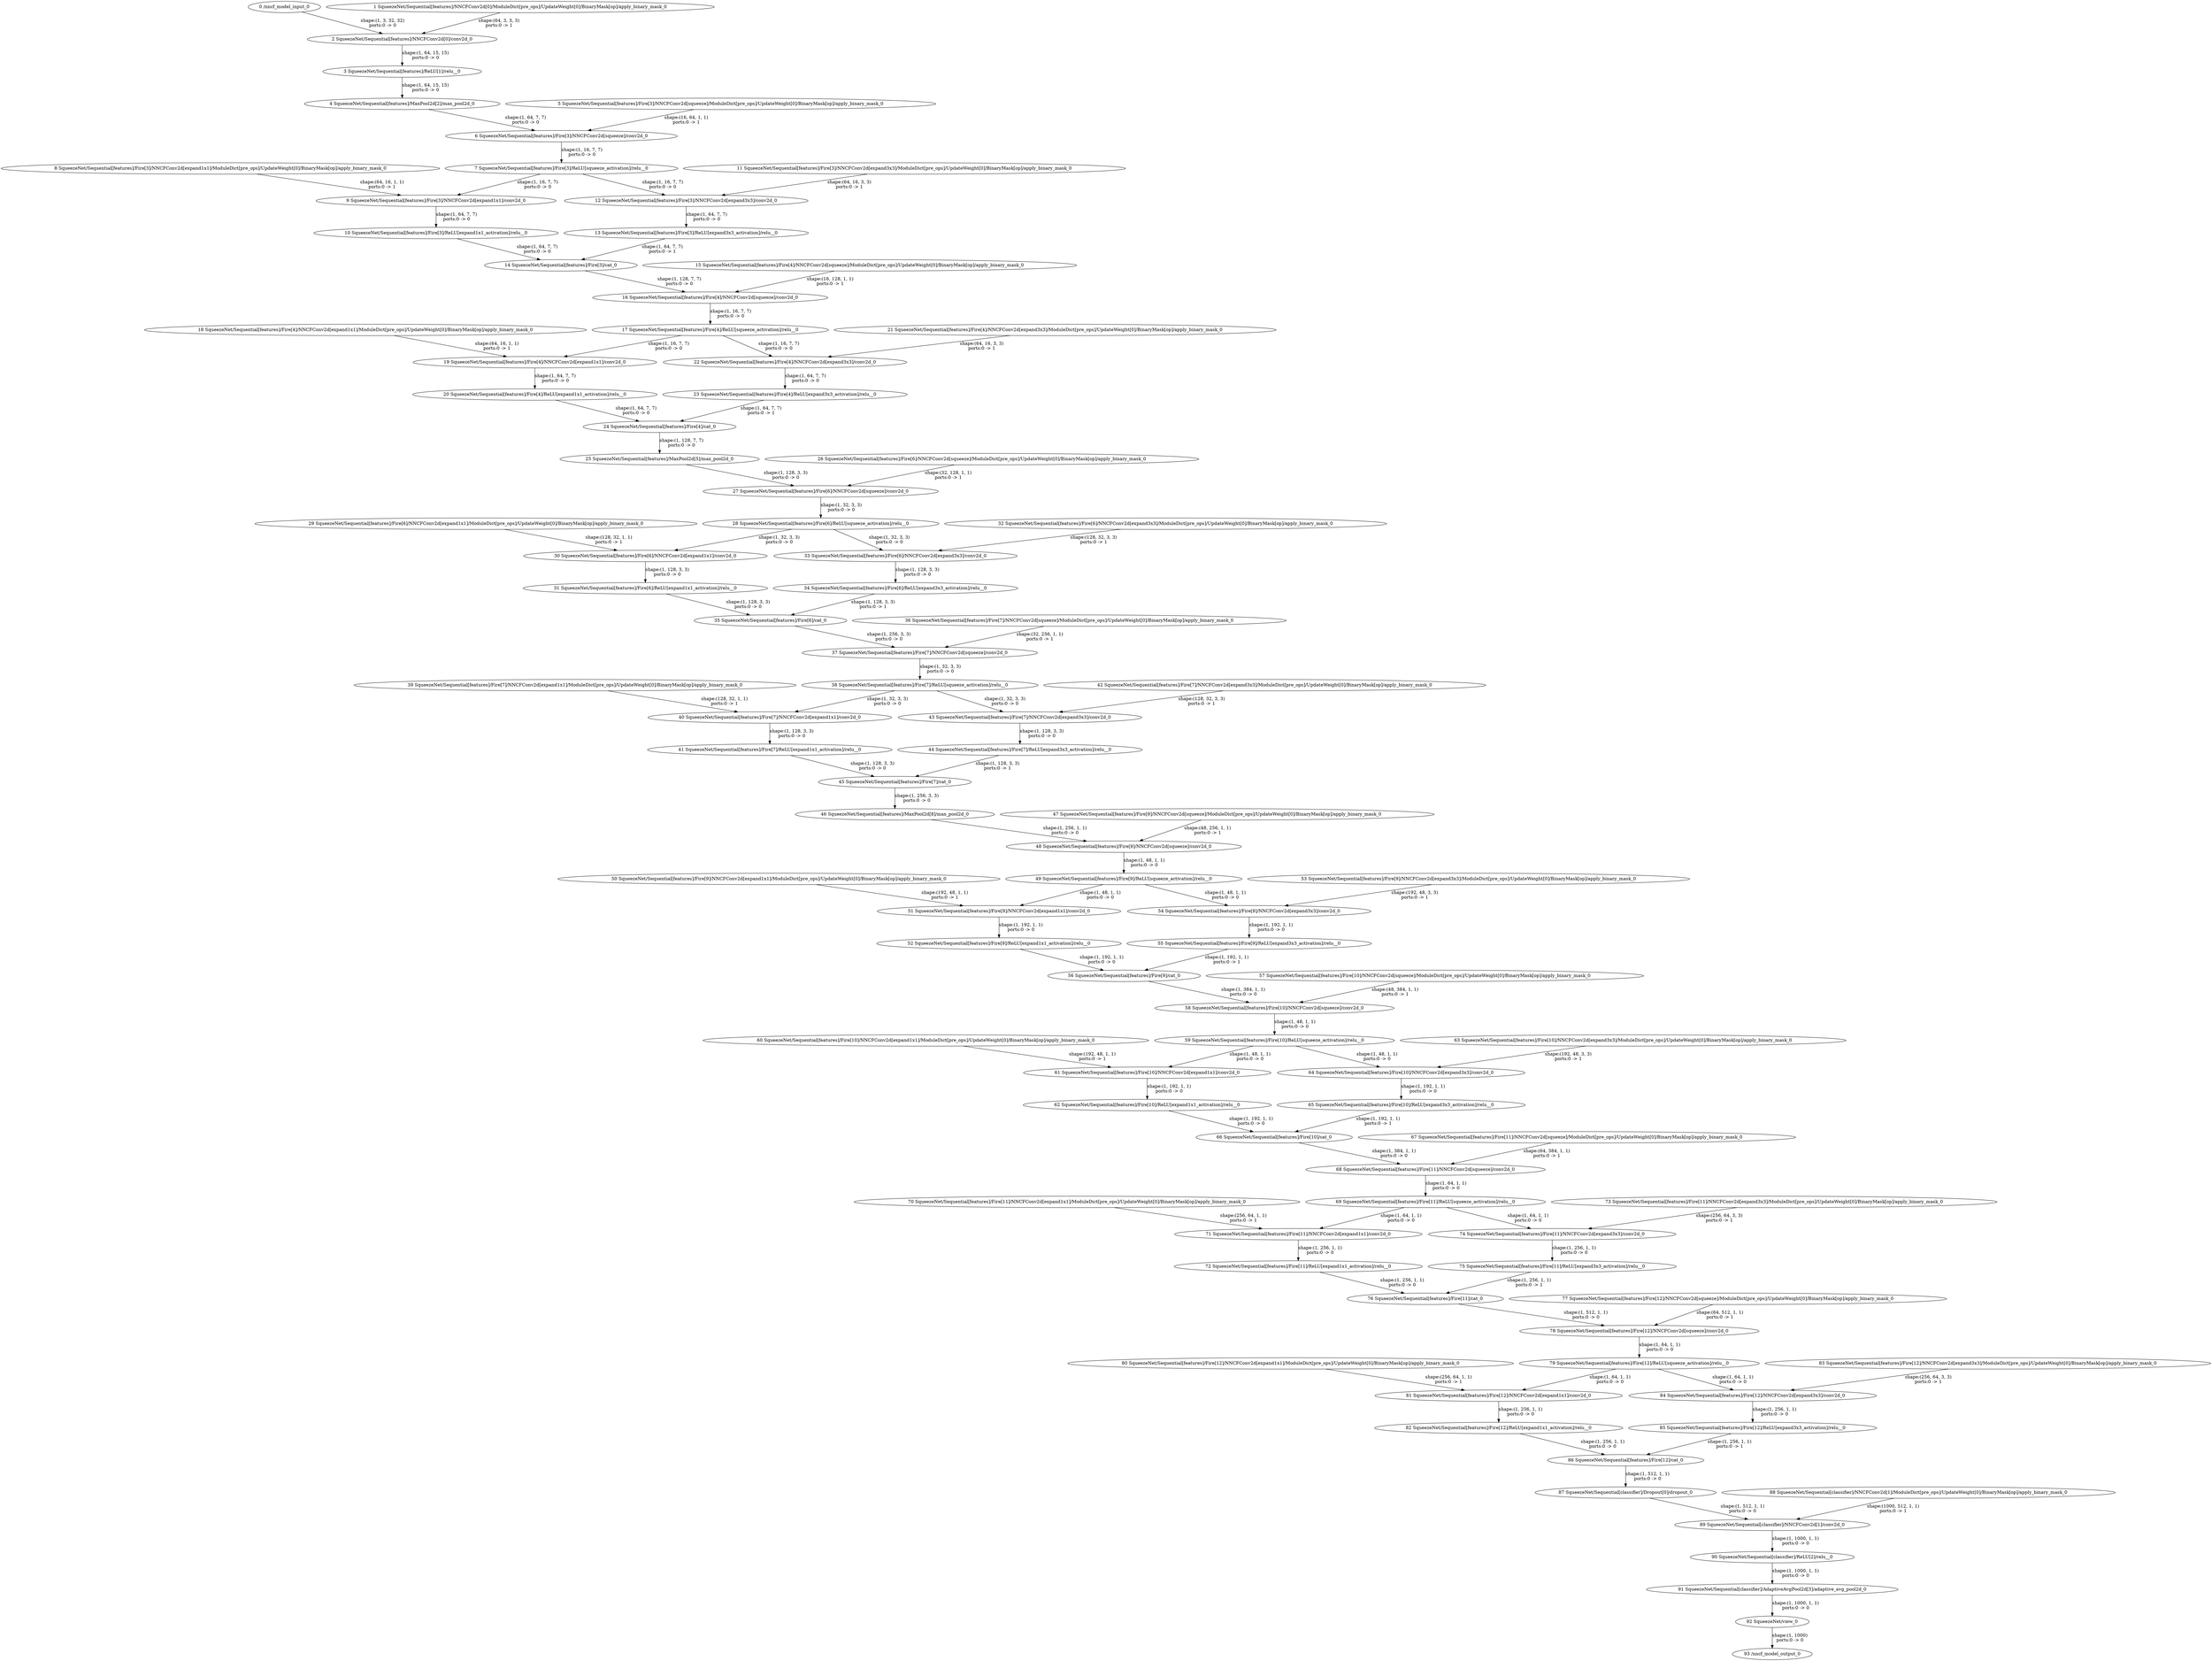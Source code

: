 strict digraph  {
"0 /nncf_model_input_0" [id=0, type=nncf_model_input];
"1 SqueezeNet/Sequential[features]/NNCFConv2d[0]/ModuleDict[pre_ops]/UpdateWeight[0]/BinaryMask[op]/apply_binary_mask_0" [id=1, type=apply_binary_mask];
"2 SqueezeNet/Sequential[features]/NNCFConv2d[0]/conv2d_0" [id=2, type=conv2d];
"3 SqueezeNet/Sequential[features]/ReLU[1]/relu__0" [id=3, type=relu_];
"4 SqueezeNet/Sequential[features]/MaxPool2d[2]/max_pool2d_0" [id=4, type=max_pool2d];
"5 SqueezeNet/Sequential[features]/Fire[3]/NNCFConv2d[squeeze]/ModuleDict[pre_ops]/UpdateWeight[0]/BinaryMask[op]/apply_binary_mask_0" [id=5, type=apply_binary_mask];
"6 SqueezeNet/Sequential[features]/Fire[3]/NNCFConv2d[squeeze]/conv2d_0" [id=6, type=conv2d];
"7 SqueezeNet/Sequential[features]/Fire[3]/ReLU[squeeze_activation]/relu__0" [id=7, type=relu_];
"8 SqueezeNet/Sequential[features]/Fire[3]/NNCFConv2d[expand1x1]/ModuleDict[pre_ops]/UpdateWeight[0]/BinaryMask[op]/apply_binary_mask_0" [id=8, type=apply_binary_mask];
"9 SqueezeNet/Sequential[features]/Fire[3]/NNCFConv2d[expand1x1]/conv2d_0" [id=9, type=conv2d];
"10 SqueezeNet/Sequential[features]/Fire[3]/ReLU[expand1x1_activation]/relu__0" [id=10, type=relu_];
"11 SqueezeNet/Sequential[features]/Fire[3]/NNCFConv2d[expand3x3]/ModuleDict[pre_ops]/UpdateWeight[0]/BinaryMask[op]/apply_binary_mask_0" [id=11, type=apply_binary_mask];
"12 SqueezeNet/Sequential[features]/Fire[3]/NNCFConv2d[expand3x3]/conv2d_0" [id=12, type=conv2d];
"13 SqueezeNet/Sequential[features]/Fire[3]/ReLU[expand3x3_activation]/relu__0" [id=13, type=relu_];
"14 SqueezeNet/Sequential[features]/Fire[3]/cat_0" [id=14, type=cat];
"15 SqueezeNet/Sequential[features]/Fire[4]/NNCFConv2d[squeeze]/ModuleDict[pre_ops]/UpdateWeight[0]/BinaryMask[op]/apply_binary_mask_0" [id=15, type=apply_binary_mask];
"16 SqueezeNet/Sequential[features]/Fire[4]/NNCFConv2d[squeeze]/conv2d_0" [id=16, type=conv2d];
"17 SqueezeNet/Sequential[features]/Fire[4]/ReLU[squeeze_activation]/relu__0" [id=17, type=relu_];
"18 SqueezeNet/Sequential[features]/Fire[4]/NNCFConv2d[expand1x1]/ModuleDict[pre_ops]/UpdateWeight[0]/BinaryMask[op]/apply_binary_mask_0" [id=18, type=apply_binary_mask];
"19 SqueezeNet/Sequential[features]/Fire[4]/NNCFConv2d[expand1x1]/conv2d_0" [id=19, type=conv2d];
"20 SqueezeNet/Sequential[features]/Fire[4]/ReLU[expand1x1_activation]/relu__0" [id=20, type=relu_];
"21 SqueezeNet/Sequential[features]/Fire[4]/NNCFConv2d[expand3x3]/ModuleDict[pre_ops]/UpdateWeight[0]/BinaryMask[op]/apply_binary_mask_0" [id=21, type=apply_binary_mask];
"22 SqueezeNet/Sequential[features]/Fire[4]/NNCFConv2d[expand3x3]/conv2d_0" [id=22, type=conv2d];
"23 SqueezeNet/Sequential[features]/Fire[4]/ReLU[expand3x3_activation]/relu__0" [id=23, type=relu_];
"24 SqueezeNet/Sequential[features]/Fire[4]/cat_0" [id=24, type=cat];
"25 SqueezeNet/Sequential[features]/MaxPool2d[5]/max_pool2d_0" [id=25, type=max_pool2d];
"26 SqueezeNet/Sequential[features]/Fire[6]/NNCFConv2d[squeeze]/ModuleDict[pre_ops]/UpdateWeight[0]/BinaryMask[op]/apply_binary_mask_0" [id=26, type=apply_binary_mask];
"27 SqueezeNet/Sequential[features]/Fire[6]/NNCFConv2d[squeeze]/conv2d_0" [id=27, type=conv2d];
"28 SqueezeNet/Sequential[features]/Fire[6]/ReLU[squeeze_activation]/relu__0" [id=28, type=relu_];
"29 SqueezeNet/Sequential[features]/Fire[6]/NNCFConv2d[expand1x1]/ModuleDict[pre_ops]/UpdateWeight[0]/BinaryMask[op]/apply_binary_mask_0" [id=29, type=apply_binary_mask];
"30 SqueezeNet/Sequential[features]/Fire[6]/NNCFConv2d[expand1x1]/conv2d_0" [id=30, type=conv2d];
"31 SqueezeNet/Sequential[features]/Fire[6]/ReLU[expand1x1_activation]/relu__0" [id=31, type=relu_];
"32 SqueezeNet/Sequential[features]/Fire[6]/NNCFConv2d[expand3x3]/ModuleDict[pre_ops]/UpdateWeight[0]/BinaryMask[op]/apply_binary_mask_0" [id=32, type=apply_binary_mask];
"33 SqueezeNet/Sequential[features]/Fire[6]/NNCFConv2d[expand3x3]/conv2d_0" [id=33, type=conv2d];
"34 SqueezeNet/Sequential[features]/Fire[6]/ReLU[expand3x3_activation]/relu__0" [id=34, type=relu_];
"35 SqueezeNet/Sequential[features]/Fire[6]/cat_0" [id=35, type=cat];
"36 SqueezeNet/Sequential[features]/Fire[7]/NNCFConv2d[squeeze]/ModuleDict[pre_ops]/UpdateWeight[0]/BinaryMask[op]/apply_binary_mask_0" [id=36, type=apply_binary_mask];
"37 SqueezeNet/Sequential[features]/Fire[7]/NNCFConv2d[squeeze]/conv2d_0" [id=37, type=conv2d];
"38 SqueezeNet/Sequential[features]/Fire[7]/ReLU[squeeze_activation]/relu__0" [id=38, type=relu_];
"39 SqueezeNet/Sequential[features]/Fire[7]/NNCFConv2d[expand1x1]/ModuleDict[pre_ops]/UpdateWeight[0]/BinaryMask[op]/apply_binary_mask_0" [id=39, type=apply_binary_mask];
"40 SqueezeNet/Sequential[features]/Fire[7]/NNCFConv2d[expand1x1]/conv2d_0" [id=40, type=conv2d];
"41 SqueezeNet/Sequential[features]/Fire[7]/ReLU[expand1x1_activation]/relu__0" [id=41, type=relu_];
"42 SqueezeNet/Sequential[features]/Fire[7]/NNCFConv2d[expand3x3]/ModuleDict[pre_ops]/UpdateWeight[0]/BinaryMask[op]/apply_binary_mask_0" [id=42, type=apply_binary_mask];
"43 SqueezeNet/Sequential[features]/Fire[7]/NNCFConv2d[expand3x3]/conv2d_0" [id=43, type=conv2d];
"44 SqueezeNet/Sequential[features]/Fire[7]/ReLU[expand3x3_activation]/relu__0" [id=44, type=relu_];
"45 SqueezeNet/Sequential[features]/Fire[7]/cat_0" [id=45, type=cat];
"46 SqueezeNet/Sequential[features]/MaxPool2d[8]/max_pool2d_0" [id=46, type=max_pool2d];
"47 SqueezeNet/Sequential[features]/Fire[9]/NNCFConv2d[squeeze]/ModuleDict[pre_ops]/UpdateWeight[0]/BinaryMask[op]/apply_binary_mask_0" [id=47, type=apply_binary_mask];
"48 SqueezeNet/Sequential[features]/Fire[9]/NNCFConv2d[squeeze]/conv2d_0" [id=48, type=conv2d];
"49 SqueezeNet/Sequential[features]/Fire[9]/ReLU[squeeze_activation]/relu__0" [id=49, type=relu_];
"50 SqueezeNet/Sequential[features]/Fire[9]/NNCFConv2d[expand1x1]/ModuleDict[pre_ops]/UpdateWeight[0]/BinaryMask[op]/apply_binary_mask_0" [id=50, type=apply_binary_mask];
"51 SqueezeNet/Sequential[features]/Fire[9]/NNCFConv2d[expand1x1]/conv2d_0" [id=51, type=conv2d];
"52 SqueezeNet/Sequential[features]/Fire[9]/ReLU[expand1x1_activation]/relu__0" [id=52, type=relu_];
"53 SqueezeNet/Sequential[features]/Fire[9]/NNCFConv2d[expand3x3]/ModuleDict[pre_ops]/UpdateWeight[0]/BinaryMask[op]/apply_binary_mask_0" [id=53, type=apply_binary_mask];
"54 SqueezeNet/Sequential[features]/Fire[9]/NNCFConv2d[expand3x3]/conv2d_0" [id=54, type=conv2d];
"55 SqueezeNet/Sequential[features]/Fire[9]/ReLU[expand3x3_activation]/relu__0" [id=55, type=relu_];
"56 SqueezeNet/Sequential[features]/Fire[9]/cat_0" [id=56, type=cat];
"57 SqueezeNet/Sequential[features]/Fire[10]/NNCFConv2d[squeeze]/ModuleDict[pre_ops]/UpdateWeight[0]/BinaryMask[op]/apply_binary_mask_0" [id=57, type=apply_binary_mask];
"58 SqueezeNet/Sequential[features]/Fire[10]/NNCFConv2d[squeeze]/conv2d_0" [id=58, type=conv2d];
"59 SqueezeNet/Sequential[features]/Fire[10]/ReLU[squeeze_activation]/relu__0" [id=59, type=relu_];
"60 SqueezeNet/Sequential[features]/Fire[10]/NNCFConv2d[expand1x1]/ModuleDict[pre_ops]/UpdateWeight[0]/BinaryMask[op]/apply_binary_mask_0" [id=60, type=apply_binary_mask];
"61 SqueezeNet/Sequential[features]/Fire[10]/NNCFConv2d[expand1x1]/conv2d_0" [id=61, type=conv2d];
"62 SqueezeNet/Sequential[features]/Fire[10]/ReLU[expand1x1_activation]/relu__0" [id=62, type=relu_];
"63 SqueezeNet/Sequential[features]/Fire[10]/NNCFConv2d[expand3x3]/ModuleDict[pre_ops]/UpdateWeight[0]/BinaryMask[op]/apply_binary_mask_0" [id=63, type=apply_binary_mask];
"64 SqueezeNet/Sequential[features]/Fire[10]/NNCFConv2d[expand3x3]/conv2d_0" [id=64, type=conv2d];
"65 SqueezeNet/Sequential[features]/Fire[10]/ReLU[expand3x3_activation]/relu__0" [id=65, type=relu_];
"66 SqueezeNet/Sequential[features]/Fire[10]/cat_0" [id=66, type=cat];
"67 SqueezeNet/Sequential[features]/Fire[11]/NNCFConv2d[squeeze]/ModuleDict[pre_ops]/UpdateWeight[0]/BinaryMask[op]/apply_binary_mask_0" [id=67, type=apply_binary_mask];
"68 SqueezeNet/Sequential[features]/Fire[11]/NNCFConv2d[squeeze]/conv2d_0" [id=68, type=conv2d];
"69 SqueezeNet/Sequential[features]/Fire[11]/ReLU[squeeze_activation]/relu__0" [id=69, type=relu_];
"70 SqueezeNet/Sequential[features]/Fire[11]/NNCFConv2d[expand1x1]/ModuleDict[pre_ops]/UpdateWeight[0]/BinaryMask[op]/apply_binary_mask_0" [id=70, type=apply_binary_mask];
"71 SqueezeNet/Sequential[features]/Fire[11]/NNCFConv2d[expand1x1]/conv2d_0" [id=71, type=conv2d];
"72 SqueezeNet/Sequential[features]/Fire[11]/ReLU[expand1x1_activation]/relu__0" [id=72, type=relu_];
"73 SqueezeNet/Sequential[features]/Fire[11]/NNCFConv2d[expand3x3]/ModuleDict[pre_ops]/UpdateWeight[0]/BinaryMask[op]/apply_binary_mask_0" [id=73, type=apply_binary_mask];
"74 SqueezeNet/Sequential[features]/Fire[11]/NNCFConv2d[expand3x3]/conv2d_0" [id=74, type=conv2d];
"75 SqueezeNet/Sequential[features]/Fire[11]/ReLU[expand3x3_activation]/relu__0" [id=75, type=relu_];
"76 SqueezeNet/Sequential[features]/Fire[11]/cat_0" [id=76, type=cat];
"77 SqueezeNet/Sequential[features]/Fire[12]/NNCFConv2d[squeeze]/ModuleDict[pre_ops]/UpdateWeight[0]/BinaryMask[op]/apply_binary_mask_0" [id=77, type=apply_binary_mask];
"78 SqueezeNet/Sequential[features]/Fire[12]/NNCFConv2d[squeeze]/conv2d_0" [id=78, type=conv2d];
"79 SqueezeNet/Sequential[features]/Fire[12]/ReLU[squeeze_activation]/relu__0" [id=79, type=relu_];
"80 SqueezeNet/Sequential[features]/Fire[12]/NNCFConv2d[expand1x1]/ModuleDict[pre_ops]/UpdateWeight[0]/BinaryMask[op]/apply_binary_mask_0" [id=80, type=apply_binary_mask];
"81 SqueezeNet/Sequential[features]/Fire[12]/NNCFConv2d[expand1x1]/conv2d_0" [id=81, type=conv2d];
"82 SqueezeNet/Sequential[features]/Fire[12]/ReLU[expand1x1_activation]/relu__0" [id=82, type=relu_];
"83 SqueezeNet/Sequential[features]/Fire[12]/NNCFConv2d[expand3x3]/ModuleDict[pre_ops]/UpdateWeight[0]/BinaryMask[op]/apply_binary_mask_0" [id=83, type=apply_binary_mask];
"84 SqueezeNet/Sequential[features]/Fire[12]/NNCFConv2d[expand3x3]/conv2d_0" [id=84, type=conv2d];
"85 SqueezeNet/Sequential[features]/Fire[12]/ReLU[expand3x3_activation]/relu__0" [id=85, type=relu_];
"86 SqueezeNet/Sequential[features]/Fire[12]/cat_0" [id=86, type=cat];
"87 SqueezeNet/Sequential[classifier]/Dropout[0]/dropout_0" [id=87, type=dropout];
"88 SqueezeNet/Sequential[classifier]/NNCFConv2d[1]/ModuleDict[pre_ops]/UpdateWeight[0]/BinaryMask[op]/apply_binary_mask_0" [id=88, type=apply_binary_mask];
"89 SqueezeNet/Sequential[classifier]/NNCFConv2d[1]/conv2d_0" [id=89, type=conv2d];
"90 SqueezeNet/Sequential[classifier]/ReLU[2]/relu__0" [id=90, type=relu_];
"91 SqueezeNet/Sequential[classifier]/AdaptiveAvgPool2d[3]/adaptive_avg_pool2d_0" [id=91, type=adaptive_avg_pool2d];
"92 SqueezeNet/view_0" [id=92, type=view];
"93 /nncf_model_output_0" [id=93, type=nncf_model_output];
"0 /nncf_model_input_0" -> "2 SqueezeNet/Sequential[features]/NNCFConv2d[0]/conv2d_0"  [label="shape:(1, 3, 32, 32)\nports:0 -> 0", style=solid];
"1 SqueezeNet/Sequential[features]/NNCFConv2d[0]/ModuleDict[pre_ops]/UpdateWeight[0]/BinaryMask[op]/apply_binary_mask_0" -> "2 SqueezeNet/Sequential[features]/NNCFConv2d[0]/conv2d_0"  [label="shape:(64, 3, 3, 3)\nports:0 -> 1", style=solid];
"2 SqueezeNet/Sequential[features]/NNCFConv2d[0]/conv2d_0" -> "3 SqueezeNet/Sequential[features]/ReLU[1]/relu__0"  [label="shape:(1, 64, 15, 15)\nports:0 -> 0", style=solid];
"3 SqueezeNet/Sequential[features]/ReLU[1]/relu__0" -> "4 SqueezeNet/Sequential[features]/MaxPool2d[2]/max_pool2d_0"  [label="shape:(1, 64, 15, 15)\nports:0 -> 0", style=solid];
"4 SqueezeNet/Sequential[features]/MaxPool2d[2]/max_pool2d_0" -> "6 SqueezeNet/Sequential[features]/Fire[3]/NNCFConv2d[squeeze]/conv2d_0"  [label="shape:(1, 64, 7, 7)\nports:0 -> 0", style=solid];
"5 SqueezeNet/Sequential[features]/Fire[3]/NNCFConv2d[squeeze]/ModuleDict[pre_ops]/UpdateWeight[0]/BinaryMask[op]/apply_binary_mask_0" -> "6 SqueezeNet/Sequential[features]/Fire[3]/NNCFConv2d[squeeze]/conv2d_0"  [label="shape:(16, 64, 1, 1)\nports:0 -> 1", style=solid];
"6 SqueezeNet/Sequential[features]/Fire[3]/NNCFConv2d[squeeze]/conv2d_0" -> "7 SqueezeNet/Sequential[features]/Fire[3]/ReLU[squeeze_activation]/relu__0"  [label="shape:(1, 16, 7, 7)\nports:0 -> 0", style=solid];
"7 SqueezeNet/Sequential[features]/Fire[3]/ReLU[squeeze_activation]/relu__0" -> "9 SqueezeNet/Sequential[features]/Fire[3]/NNCFConv2d[expand1x1]/conv2d_0"  [label="shape:(1, 16, 7, 7)\nports:0 -> 0", style=solid];
"7 SqueezeNet/Sequential[features]/Fire[3]/ReLU[squeeze_activation]/relu__0" -> "12 SqueezeNet/Sequential[features]/Fire[3]/NNCFConv2d[expand3x3]/conv2d_0"  [label="shape:(1, 16, 7, 7)\nports:0 -> 0", style=solid];
"8 SqueezeNet/Sequential[features]/Fire[3]/NNCFConv2d[expand1x1]/ModuleDict[pre_ops]/UpdateWeight[0]/BinaryMask[op]/apply_binary_mask_0" -> "9 SqueezeNet/Sequential[features]/Fire[3]/NNCFConv2d[expand1x1]/conv2d_0"  [label="shape:(64, 16, 1, 1)\nports:0 -> 1", style=solid];
"9 SqueezeNet/Sequential[features]/Fire[3]/NNCFConv2d[expand1x1]/conv2d_0" -> "10 SqueezeNet/Sequential[features]/Fire[3]/ReLU[expand1x1_activation]/relu__0"  [label="shape:(1, 64, 7, 7)\nports:0 -> 0", style=solid];
"10 SqueezeNet/Sequential[features]/Fire[3]/ReLU[expand1x1_activation]/relu__0" -> "14 SqueezeNet/Sequential[features]/Fire[3]/cat_0"  [label="shape:(1, 64, 7, 7)\nports:0 -> 0", style=solid];
"11 SqueezeNet/Sequential[features]/Fire[3]/NNCFConv2d[expand3x3]/ModuleDict[pre_ops]/UpdateWeight[0]/BinaryMask[op]/apply_binary_mask_0" -> "12 SqueezeNet/Sequential[features]/Fire[3]/NNCFConv2d[expand3x3]/conv2d_0"  [label="shape:(64, 16, 3, 3)\nports:0 -> 1", style=solid];
"12 SqueezeNet/Sequential[features]/Fire[3]/NNCFConv2d[expand3x3]/conv2d_0" -> "13 SqueezeNet/Sequential[features]/Fire[3]/ReLU[expand3x3_activation]/relu__0"  [label="shape:(1, 64, 7, 7)\nports:0 -> 0", style=solid];
"13 SqueezeNet/Sequential[features]/Fire[3]/ReLU[expand3x3_activation]/relu__0" -> "14 SqueezeNet/Sequential[features]/Fire[3]/cat_0"  [label="shape:(1, 64, 7, 7)\nports:0 -> 1", style=solid];
"14 SqueezeNet/Sequential[features]/Fire[3]/cat_0" -> "16 SqueezeNet/Sequential[features]/Fire[4]/NNCFConv2d[squeeze]/conv2d_0"  [label="shape:(1, 128, 7, 7)\nports:0 -> 0", style=solid];
"15 SqueezeNet/Sequential[features]/Fire[4]/NNCFConv2d[squeeze]/ModuleDict[pre_ops]/UpdateWeight[0]/BinaryMask[op]/apply_binary_mask_0" -> "16 SqueezeNet/Sequential[features]/Fire[4]/NNCFConv2d[squeeze]/conv2d_0"  [label="shape:(16, 128, 1, 1)\nports:0 -> 1", style=solid];
"16 SqueezeNet/Sequential[features]/Fire[4]/NNCFConv2d[squeeze]/conv2d_0" -> "17 SqueezeNet/Sequential[features]/Fire[4]/ReLU[squeeze_activation]/relu__0"  [label="shape:(1, 16, 7, 7)\nports:0 -> 0", style=solid];
"17 SqueezeNet/Sequential[features]/Fire[4]/ReLU[squeeze_activation]/relu__0" -> "19 SqueezeNet/Sequential[features]/Fire[4]/NNCFConv2d[expand1x1]/conv2d_0"  [label="shape:(1, 16, 7, 7)\nports:0 -> 0", style=solid];
"17 SqueezeNet/Sequential[features]/Fire[4]/ReLU[squeeze_activation]/relu__0" -> "22 SqueezeNet/Sequential[features]/Fire[4]/NNCFConv2d[expand3x3]/conv2d_0"  [label="shape:(1, 16, 7, 7)\nports:0 -> 0", style=solid];
"18 SqueezeNet/Sequential[features]/Fire[4]/NNCFConv2d[expand1x1]/ModuleDict[pre_ops]/UpdateWeight[0]/BinaryMask[op]/apply_binary_mask_0" -> "19 SqueezeNet/Sequential[features]/Fire[4]/NNCFConv2d[expand1x1]/conv2d_0"  [label="shape:(64, 16, 1, 1)\nports:0 -> 1", style=solid];
"19 SqueezeNet/Sequential[features]/Fire[4]/NNCFConv2d[expand1x1]/conv2d_0" -> "20 SqueezeNet/Sequential[features]/Fire[4]/ReLU[expand1x1_activation]/relu__0"  [label="shape:(1, 64, 7, 7)\nports:0 -> 0", style=solid];
"20 SqueezeNet/Sequential[features]/Fire[4]/ReLU[expand1x1_activation]/relu__0" -> "24 SqueezeNet/Sequential[features]/Fire[4]/cat_0"  [label="shape:(1, 64, 7, 7)\nports:0 -> 0", style=solid];
"21 SqueezeNet/Sequential[features]/Fire[4]/NNCFConv2d[expand3x3]/ModuleDict[pre_ops]/UpdateWeight[0]/BinaryMask[op]/apply_binary_mask_0" -> "22 SqueezeNet/Sequential[features]/Fire[4]/NNCFConv2d[expand3x3]/conv2d_0"  [label="shape:(64, 16, 3, 3)\nports:0 -> 1", style=solid];
"22 SqueezeNet/Sequential[features]/Fire[4]/NNCFConv2d[expand3x3]/conv2d_0" -> "23 SqueezeNet/Sequential[features]/Fire[4]/ReLU[expand3x3_activation]/relu__0"  [label="shape:(1, 64, 7, 7)\nports:0 -> 0", style=solid];
"23 SqueezeNet/Sequential[features]/Fire[4]/ReLU[expand3x3_activation]/relu__0" -> "24 SqueezeNet/Sequential[features]/Fire[4]/cat_0"  [label="shape:(1, 64, 7, 7)\nports:0 -> 1", style=solid];
"24 SqueezeNet/Sequential[features]/Fire[4]/cat_0" -> "25 SqueezeNet/Sequential[features]/MaxPool2d[5]/max_pool2d_0"  [label="shape:(1, 128, 7, 7)\nports:0 -> 0", style=solid];
"25 SqueezeNet/Sequential[features]/MaxPool2d[5]/max_pool2d_0" -> "27 SqueezeNet/Sequential[features]/Fire[6]/NNCFConv2d[squeeze]/conv2d_0"  [label="shape:(1, 128, 3, 3)\nports:0 -> 0", style=solid];
"26 SqueezeNet/Sequential[features]/Fire[6]/NNCFConv2d[squeeze]/ModuleDict[pre_ops]/UpdateWeight[0]/BinaryMask[op]/apply_binary_mask_0" -> "27 SqueezeNet/Sequential[features]/Fire[6]/NNCFConv2d[squeeze]/conv2d_0"  [label="shape:(32, 128, 1, 1)\nports:0 -> 1", style=solid];
"27 SqueezeNet/Sequential[features]/Fire[6]/NNCFConv2d[squeeze]/conv2d_0" -> "28 SqueezeNet/Sequential[features]/Fire[6]/ReLU[squeeze_activation]/relu__0"  [label="shape:(1, 32, 3, 3)\nports:0 -> 0", style=solid];
"28 SqueezeNet/Sequential[features]/Fire[6]/ReLU[squeeze_activation]/relu__0" -> "30 SqueezeNet/Sequential[features]/Fire[6]/NNCFConv2d[expand1x1]/conv2d_0"  [label="shape:(1, 32, 3, 3)\nports:0 -> 0", style=solid];
"28 SqueezeNet/Sequential[features]/Fire[6]/ReLU[squeeze_activation]/relu__0" -> "33 SqueezeNet/Sequential[features]/Fire[6]/NNCFConv2d[expand3x3]/conv2d_0"  [label="shape:(1, 32, 3, 3)\nports:0 -> 0", style=solid];
"29 SqueezeNet/Sequential[features]/Fire[6]/NNCFConv2d[expand1x1]/ModuleDict[pre_ops]/UpdateWeight[0]/BinaryMask[op]/apply_binary_mask_0" -> "30 SqueezeNet/Sequential[features]/Fire[6]/NNCFConv2d[expand1x1]/conv2d_0"  [label="shape:(128, 32, 1, 1)\nports:0 -> 1", style=solid];
"30 SqueezeNet/Sequential[features]/Fire[6]/NNCFConv2d[expand1x1]/conv2d_0" -> "31 SqueezeNet/Sequential[features]/Fire[6]/ReLU[expand1x1_activation]/relu__0"  [label="shape:(1, 128, 3, 3)\nports:0 -> 0", style=solid];
"31 SqueezeNet/Sequential[features]/Fire[6]/ReLU[expand1x1_activation]/relu__0" -> "35 SqueezeNet/Sequential[features]/Fire[6]/cat_0"  [label="shape:(1, 128, 3, 3)\nports:0 -> 0", style=solid];
"32 SqueezeNet/Sequential[features]/Fire[6]/NNCFConv2d[expand3x3]/ModuleDict[pre_ops]/UpdateWeight[0]/BinaryMask[op]/apply_binary_mask_0" -> "33 SqueezeNet/Sequential[features]/Fire[6]/NNCFConv2d[expand3x3]/conv2d_0"  [label="shape:(128, 32, 3, 3)\nports:0 -> 1", style=solid];
"33 SqueezeNet/Sequential[features]/Fire[6]/NNCFConv2d[expand3x3]/conv2d_0" -> "34 SqueezeNet/Sequential[features]/Fire[6]/ReLU[expand3x3_activation]/relu__0"  [label="shape:(1, 128, 3, 3)\nports:0 -> 0", style=solid];
"34 SqueezeNet/Sequential[features]/Fire[6]/ReLU[expand3x3_activation]/relu__0" -> "35 SqueezeNet/Sequential[features]/Fire[6]/cat_0"  [label="shape:(1, 128, 3, 3)\nports:0 -> 1", style=solid];
"35 SqueezeNet/Sequential[features]/Fire[6]/cat_0" -> "37 SqueezeNet/Sequential[features]/Fire[7]/NNCFConv2d[squeeze]/conv2d_0"  [label="shape:(1, 256, 3, 3)\nports:0 -> 0", style=solid];
"36 SqueezeNet/Sequential[features]/Fire[7]/NNCFConv2d[squeeze]/ModuleDict[pre_ops]/UpdateWeight[0]/BinaryMask[op]/apply_binary_mask_0" -> "37 SqueezeNet/Sequential[features]/Fire[7]/NNCFConv2d[squeeze]/conv2d_0"  [label="shape:(32, 256, 1, 1)\nports:0 -> 1", style=solid];
"37 SqueezeNet/Sequential[features]/Fire[7]/NNCFConv2d[squeeze]/conv2d_0" -> "38 SqueezeNet/Sequential[features]/Fire[7]/ReLU[squeeze_activation]/relu__0"  [label="shape:(1, 32, 3, 3)\nports:0 -> 0", style=solid];
"38 SqueezeNet/Sequential[features]/Fire[7]/ReLU[squeeze_activation]/relu__0" -> "40 SqueezeNet/Sequential[features]/Fire[7]/NNCFConv2d[expand1x1]/conv2d_0"  [label="shape:(1, 32, 3, 3)\nports:0 -> 0", style=solid];
"38 SqueezeNet/Sequential[features]/Fire[7]/ReLU[squeeze_activation]/relu__0" -> "43 SqueezeNet/Sequential[features]/Fire[7]/NNCFConv2d[expand3x3]/conv2d_0"  [label="shape:(1, 32, 3, 3)\nports:0 -> 0", style=solid];
"39 SqueezeNet/Sequential[features]/Fire[7]/NNCFConv2d[expand1x1]/ModuleDict[pre_ops]/UpdateWeight[0]/BinaryMask[op]/apply_binary_mask_0" -> "40 SqueezeNet/Sequential[features]/Fire[7]/NNCFConv2d[expand1x1]/conv2d_0"  [label="shape:(128, 32, 1, 1)\nports:0 -> 1", style=solid];
"40 SqueezeNet/Sequential[features]/Fire[7]/NNCFConv2d[expand1x1]/conv2d_0" -> "41 SqueezeNet/Sequential[features]/Fire[7]/ReLU[expand1x1_activation]/relu__0"  [label="shape:(1, 128, 3, 3)\nports:0 -> 0", style=solid];
"41 SqueezeNet/Sequential[features]/Fire[7]/ReLU[expand1x1_activation]/relu__0" -> "45 SqueezeNet/Sequential[features]/Fire[7]/cat_0"  [label="shape:(1, 128, 3, 3)\nports:0 -> 0", style=solid];
"42 SqueezeNet/Sequential[features]/Fire[7]/NNCFConv2d[expand3x3]/ModuleDict[pre_ops]/UpdateWeight[0]/BinaryMask[op]/apply_binary_mask_0" -> "43 SqueezeNet/Sequential[features]/Fire[7]/NNCFConv2d[expand3x3]/conv2d_0"  [label="shape:(128, 32, 3, 3)\nports:0 -> 1", style=solid];
"43 SqueezeNet/Sequential[features]/Fire[7]/NNCFConv2d[expand3x3]/conv2d_0" -> "44 SqueezeNet/Sequential[features]/Fire[7]/ReLU[expand3x3_activation]/relu__0"  [label="shape:(1, 128, 3, 3)\nports:0 -> 0", style=solid];
"44 SqueezeNet/Sequential[features]/Fire[7]/ReLU[expand3x3_activation]/relu__0" -> "45 SqueezeNet/Sequential[features]/Fire[7]/cat_0"  [label="shape:(1, 128, 3, 3)\nports:0 -> 1", style=solid];
"45 SqueezeNet/Sequential[features]/Fire[7]/cat_0" -> "46 SqueezeNet/Sequential[features]/MaxPool2d[8]/max_pool2d_0"  [label="shape:(1, 256, 3, 3)\nports:0 -> 0", style=solid];
"46 SqueezeNet/Sequential[features]/MaxPool2d[8]/max_pool2d_0" -> "48 SqueezeNet/Sequential[features]/Fire[9]/NNCFConv2d[squeeze]/conv2d_0"  [label="shape:(1, 256, 1, 1)\nports:0 -> 0", style=solid];
"47 SqueezeNet/Sequential[features]/Fire[9]/NNCFConv2d[squeeze]/ModuleDict[pre_ops]/UpdateWeight[0]/BinaryMask[op]/apply_binary_mask_0" -> "48 SqueezeNet/Sequential[features]/Fire[9]/NNCFConv2d[squeeze]/conv2d_0"  [label="shape:(48, 256, 1, 1)\nports:0 -> 1", style=solid];
"48 SqueezeNet/Sequential[features]/Fire[9]/NNCFConv2d[squeeze]/conv2d_0" -> "49 SqueezeNet/Sequential[features]/Fire[9]/ReLU[squeeze_activation]/relu__0"  [label="shape:(1, 48, 1, 1)\nports:0 -> 0", style=solid];
"49 SqueezeNet/Sequential[features]/Fire[9]/ReLU[squeeze_activation]/relu__0" -> "51 SqueezeNet/Sequential[features]/Fire[9]/NNCFConv2d[expand1x1]/conv2d_0"  [label="shape:(1, 48, 1, 1)\nports:0 -> 0", style=solid];
"49 SqueezeNet/Sequential[features]/Fire[9]/ReLU[squeeze_activation]/relu__0" -> "54 SqueezeNet/Sequential[features]/Fire[9]/NNCFConv2d[expand3x3]/conv2d_0"  [label="shape:(1, 48, 1, 1)\nports:0 -> 0", style=solid];
"50 SqueezeNet/Sequential[features]/Fire[9]/NNCFConv2d[expand1x1]/ModuleDict[pre_ops]/UpdateWeight[0]/BinaryMask[op]/apply_binary_mask_0" -> "51 SqueezeNet/Sequential[features]/Fire[9]/NNCFConv2d[expand1x1]/conv2d_0"  [label="shape:(192, 48, 1, 1)\nports:0 -> 1", style=solid];
"51 SqueezeNet/Sequential[features]/Fire[9]/NNCFConv2d[expand1x1]/conv2d_0" -> "52 SqueezeNet/Sequential[features]/Fire[9]/ReLU[expand1x1_activation]/relu__0"  [label="shape:(1, 192, 1, 1)\nports:0 -> 0", style=solid];
"52 SqueezeNet/Sequential[features]/Fire[9]/ReLU[expand1x1_activation]/relu__0" -> "56 SqueezeNet/Sequential[features]/Fire[9]/cat_0"  [label="shape:(1, 192, 1, 1)\nports:0 -> 0", style=solid];
"53 SqueezeNet/Sequential[features]/Fire[9]/NNCFConv2d[expand3x3]/ModuleDict[pre_ops]/UpdateWeight[0]/BinaryMask[op]/apply_binary_mask_0" -> "54 SqueezeNet/Sequential[features]/Fire[9]/NNCFConv2d[expand3x3]/conv2d_0"  [label="shape:(192, 48, 3, 3)\nports:0 -> 1", style=solid];
"54 SqueezeNet/Sequential[features]/Fire[9]/NNCFConv2d[expand3x3]/conv2d_0" -> "55 SqueezeNet/Sequential[features]/Fire[9]/ReLU[expand3x3_activation]/relu__0"  [label="shape:(1, 192, 1, 1)\nports:0 -> 0", style=solid];
"55 SqueezeNet/Sequential[features]/Fire[9]/ReLU[expand3x3_activation]/relu__0" -> "56 SqueezeNet/Sequential[features]/Fire[9]/cat_0"  [label="shape:(1, 192, 1, 1)\nports:0 -> 1", style=solid];
"56 SqueezeNet/Sequential[features]/Fire[9]/cat_0" -> "58 SqueezeNet/Sequential[features]/Fire[10]/NNCFConv2d[squeeze]/conv2d_0"  [label="shape:(1, 384, 1, 1)\nports:0 -> 0", style=solid];
"57 SqueezeNet/Sequential[features]/Fire[10]/NNCFConv2d[squeeze]/ModuleDict[pre_ops]/UpdateWeight[0]/BinaryMask[op]/apply_binary_mask_0" -> "58 SqueezeNet/Sequential[features]/Fire[10]/NNCFConv2d[squeeze]/conv2d_0"  [label="shape:(48, 384, 1, 1)\nports:0 -> 1", style=solid];
"58 SqueezeNet/Sequential[features]/Fire[10]/NNCFConv2d[squeeze]/conv2d_0" -> "59 SqueezeNet/Sequential[features]/Fire[10]/ReLU[squeeze_activation]/relu__0"  [label="shape:(1, 48, 1, 1)\nports:0 -> 0", style=solid];
"59 SqueezeNet/Sequential[features]/Fire[10]/ReLU[squeeze_activation]/relu__0" -> "61 SqueezeNet/Sequential[features]/Fire[10]/NNCFConv2d[expand1x1]/conv2d_0"  [label="shape:(1, 48, 1, 1)\nports:0 -> 0", style=solid];
"59 SqueezeNet/Sequential[features]/Fire[10]/ReLU[squeeze_activation]/relu__0" -> "64 SqueezeNet/Sequential[features]/Fire[10]/NNCFConv2d[expand3x3]/conv2d_0"  [label="shape:(1, 48, 1, 1)\nports:0 -> 0", style=solid];
"60 SqueezeNet/Sequential[features]/Fire[10]/NNCFConv2d[expand1x1]/ModuleDict[pre_ops]/UpdateWeight[0]/BinaryMask[op]/apply_binary_mask_0" -> "61 SqueezeNet/Sequential[features]/Fire[10]/NNCFConv2d[expand1x1]/conv2d_0"  [label="shape:(192, 48, 1, 1)\nports:0 -> 1", style=solid];
"61 SqueezeNet/Sequential[features]/Fire[10]/NNCFConv2d[expand1x1]/conv2d_0" -> "62 SqueezeNet/Sequential[features]/Fire[10]/ReLU[expand1x1_activation]/relu__0"  [label="shape:(1, 192, 1, 1)\nports:0 -> 0", style=solid];
"62 SqueezeNet/Sequential[features]/Fire[10]/ReLU[expand1x1_activation]/relu__0" -> "66 SqueezeNet/Sequential[features]/Fire[10]/cat_0"  [label="shape:(1, 192, 1, 1)\nports:0 -> 0", style=solid];
"63 SqueezeNet/Sequential[features]/Fire[10]/NNCFConv2d[expand3x3]/ModuleDict[pre_ops]/UpdateWeight[0]/BinaryMask[op]/apply_binary_mask_0" -> "64 SqueezeNet/Sequential[features]/Fire[10]/NNCFConv2d[expand3x3]/conv2d_0"  [label="shape:(192, 48, 3, 3)\nports:0 -> 1", style=solid];
"64 SqueezeNet/Sequential[features]/Fire[10]/NNCFConv2d[expand3x3]/conv2d_0" -> "65 SqueezeNet/Sequential[features]/Fire[10]/ReLU[expand3x3_activation]/relu__0"  [label="shape:(1, 192, 1, 1)\nports:0 -> 0", style=solid];
"65 SqueezeNet/Sequential[features]/Fire[10]/ReLU[expand3x3_activation]/relu__0" -> "66 SqueezeNet/Sequential[features]/Fire[10]/cat_0"  [label="shape:(1, 192, 1, 1)\nports:0 -> 1", style=solid];
"66 SqueezeNet/Sequential[features]/Fire[10]/cat_0" -> "68 SqueezeNet/Sequential[features]/Fire[11]/NNCFConv2d[squeeze]/conv2d_0"  [label="shape:(1, 384, 1, 1)\nports:0 -> 0", style=solid];
"67 SqueezeNet/Sequential[features]/Fire[11]/NNCFConv2d[squeeze]/ModuleDict[pre_ops]/UpdateWeight[0]/BinaryMask[op]/apply_binary_mask_0" -> "68 SqueezeNet/Sequential[features]/Fire[11]/NNCFConv2d[squeeze]/conv2d_0"  [label="shape:(64, 384, 1, 1)\nports:0 -> 1", style=solid];
"68 SqueezeNet/Sequential[features]/Fire[11]/NNCFConv2d[squeeze]/conv2d_0" -> "69 SqueezeNet/Sequential[features]/Fire[11]/ReLU[squeeze_activation]/relu__0"  [label="shape:(1, 64, 1, 1)\nports:0 -> 0", style=solid];
"69 SqueezeNet/Sequential[features]/Fire[11]/ReLU[squeeze_activation]/relu__0" -> "71 SqueezeNet/Sequential[features]/Fire[11]/NNCFConv2d[expand1x1]/conv2d_0"  [label="shape:(1, 64, 1, 1)\nports:0 -> 0", style=solid];
"69 SqueezeNet/Sequential[features]/Fire[11]/ReLU[squeeze_activation]/relu__0" -> "74 SqueezeNet/Sequential[features]/Fire[11]/NNCFConv2d[expand3x3]/conv2d_0"  [label="shape:(1, 64, 1, 1)\nports:0 -> 0", style=solid];
"70 SqueezeNet/Sequential[features]/Fire[11]/NNCFConv2d[expand1x1]/ModuleDict[pre_ops]/UpdateWeight[0]/BinaryMask[op]/apply_binary_mask_0" -> "71 SqueezeNet/Sequential[features]/Fire[11]/NNCFConv2d[expand1x1]/conv2d_0"  [label="shape:(256, 64, 1, 1)\nports:0 -> 1", style=solid];
"71 SqueezeNet/Sequential[features]/Fire[11]/NNCFConv2d[expand1x1]/conv2d_0" -> "72 SqueezeNet/Sequential[features]/Fire[11]/ReLU[expand1x1_activation]/relu__0"  [label="shape:(1, 256, 1, 1)\nports:0 -> 0", style=solid];
"72 SqueezeNet/Sequential[features]/Fire[11]/ReLU[expand1x1_activation]/relu__0" -> "76 SqueezeNet/Sequential[features]/Fire[11]/cat_0"  [label="shape:(1, 256, 1, 1)\nports:0 -> 0", style=solid];
"73 SqueezeNet/Sequential[features]/Fire[11]/NNCFConv2d[expand3x3]/ModuleDict[pre_ops]/UpdateWeight[0]/BinaryMask[op]/apply_binary_mask_0" -> "74 SqueezeNet/Sequential[features]/Fire[11]/NNCFConv2d[expand3x3]/conv2d_0"  [label="shape:(256, 64, 3, 3)\nports:0 -> 1", style=solid];
"74 SqueezeNet/Sequential[features]/Fire[11]/NNCFConv2d[expand3x3]/conv2d_0" -> "75 SqueezeNet/Sequential[features]/Fire[11]/ReLU[expand3x3_activation]/relu__0"  [label="shape:(1, 256, 1, 1)\nports:0 -> 0", style=solid];
"75 SqueezeNet/Sequential[features]/Fire[11]/ReLU[expand3x3_activation]/relu__0" -> "76 SqueezeNet/Sequential[features]/Fire[11]/cat_0"  [label="shape:(1, 256, 1, 1)\nports:0 -> 1", style=solid];
"76 SqueezeNet/Sequential[features]/Fire[11]/cat_0" -> "78 SqueezeNet/Sequential[features]/Fire[12]/NNCFConv2d[squeeze]/conv2d_0"  [label="shape:(1, 512, 1, 1)\nports:0 -> 0", style=solid];
"77 SqueezeNet/Sequential[features]/Fire[12]/NNCFConv2d[squeeze]/ModuleDict[pre_ops]/UpdateWeight[0]/BinaryMask[op]/apply_binary_mask_0" -> "78 SqueezeNet/Sequential[features]/Fire[12]/NNCFConv2d[squeeze]/conv2d_0"  [label="shape:(64, 512, 1, 1)\nports:0 -> 1", style=solid];
"78 SqueezeNet/Sequential[features]/Fire[12]/NNCFConv2d[squeeze]/conv2d_0" -> "79 SqueezeNet/Sequential[features]/Fire[12]/ReLU[squeeze_activation]/relu__0"  [label="shape:(1, 64, 1, 1)\nports:0 -> 0", style=solid];
"79 SqueezeNet/Sequential[features]/Fire[12]/ReLU[squeeze_activation]/relu__0" -> "81 SqueezeNet/Sequential[features]/Fire[12]/NNCFConv2d[expand1x1]/conv2d_0"  [label="shape:(1, 64, 1, 1)\nports:0 -> 0", style=solid];
"79 SqueezeNet/Sequential[features]/Fire[12]/ReLU[squeeze_activation]/relu__0" -> "84 SqueezeNet/Sequential[features]/Fire[12]/NNCFConv2d[expand3x3]/conv2d_0"  [label="shape:(1, 64, 1, 1)\nports:0 -> 0", style=solid];
"80 SqueezeNet/Sequential[features]/Fire[12]/NNCFConv2d[expand1x1]/ModuleDict[pre_ops]/UpdateWeight[0]/BinaryMask[op]/apply_binary_mask_0" -> "81 SqueezeNet/Sequential[features]/Fire[12]/NNCFConv2d[expand1x1]/conv2d_0"  [label="shape:(256, 64, 1, 1)\nports:0 -> 1", style=solid];
"81 SqueezeNet/Sequential[features]/Fire[12]/NNCFConv2d[expand1x1]/conv2d_0" -> "82 SqueezeNet/Sequential[features]/Fire[12]/ReLU[expand1x1_activation]/relu__0"  [label="shape:(1, 256, 1, 1)\nports:0 -> 0", style=solid];
"82 SqueezeNet/Sequential[features]/Fire[12]/ReLU[expand1x1_activation]/relu__0" -> "86 SqueezeNet/Sequential[features]/Fire[12]/cat_0"  [label="shape:(1, 256, 1, 1)\nports:0 -> 0", style=solid];
"83 SqueezeNet/Sequential[features]/Fire[12]/NNCFConv2d[expand3x3]/ModuleDict[pre_ops]/UpdateWeight[0]/BinaryMask[op]/apply_binary_mask_0" -> "84 SqueezeNet/Sequential[features]/Fire[12]/NNCFConv2d[expand3x3]/conv2d_0"  [label="shape:(256, 64, 3, 3)\nports:0 -> 1", style=solid];
"84 SqueezeNet/Sequential[features]/Fire[12]/NNCFConv2d[expand3x3]/conv2d_0" -> "85 SqueezeNet/Sequential[features]/Fire[12]/ReLU[expand3x3_activation]/relu__0"  [label="shape:(1, 256, 1, 1)\nports:0 -> 0", style=solid];
"85 SqueezeNet/Sequential[features]/Fire[12]/ReLU[expand3x3_activation]/relu__0" -> "86 SqueezeNet/Sequential[features]/Fire[12]/cat_0"  [label="shape:(1, 256, 1, 1)\nports:0 -> 1", style=solid];
"86 SqueezeNet/Sequential[features]/Fire[12]/cat_0" -> "87 SqueezeNet/Sequential[classifier]/Dropout[0]/dropout_0"  [label="shape:(1, 512, 1, 1)\nports:0 -> 0", style=solid];
"87 SqueezeNet/Sequential[classifier]/Dropout[0]/dropout_0" -> "89 SqueezeNet/Sequential[classifier]/NNCFConv2d[1]/conv2d_0"  [label="shape:(1, 512, 1, 1)\nports:0 -> 0", style=solid];
"88 SqueezeNet/Sequential[classifier]/NNCFConv2d[1]/ModuleDict[pre_ops]/UpdateWeight[0]/BinaryMask[op]/apply_binary_mask_0" -> "89 SqueezeNet/Sequential[classifier]/NNCFConv2d[1]/conv2d_0"  [label="shape:(1000, 512, 1, 1)\nports:0 -> 1", style=solid];
"89 SqueezeNet/Sequential[classifier]/NNCFConv2d[1]/conv2d_0" -> "90 SqueezeNet/Sequential[classifier]/ReLU[2]/relu__0"  [label="shape:(1, 1000, 1, 1)\nports:0 -> 0", style=solid];
"90 SqueezeNet/Sequential[classifier]/ReLU[2]/relu__0" -> "91 SqueezeNet/Sequential[classifier]/AdaptiveAvgPool2d[3]/adaptive_avg_pool2d_0"  [label="shape:(1, 1000, 1, 1)\nports:0 -> 0", style=solid];
"91 SqueezeNet/Sequential[classifier]/AdaptiveAvgPool2d[3]/adaptive_avg_pool2d_0" -> "92 SqueezeNet/view_0"  [label="shape:(1, 1000, 1, 1)\nports:0 -> 0", style=solid];
"92 SqueezeNet/view_0" -> "93 /nncf_model_output_0"  [label="shape:(1, 1000)\nports:0 -> 0", style=solid];
}
